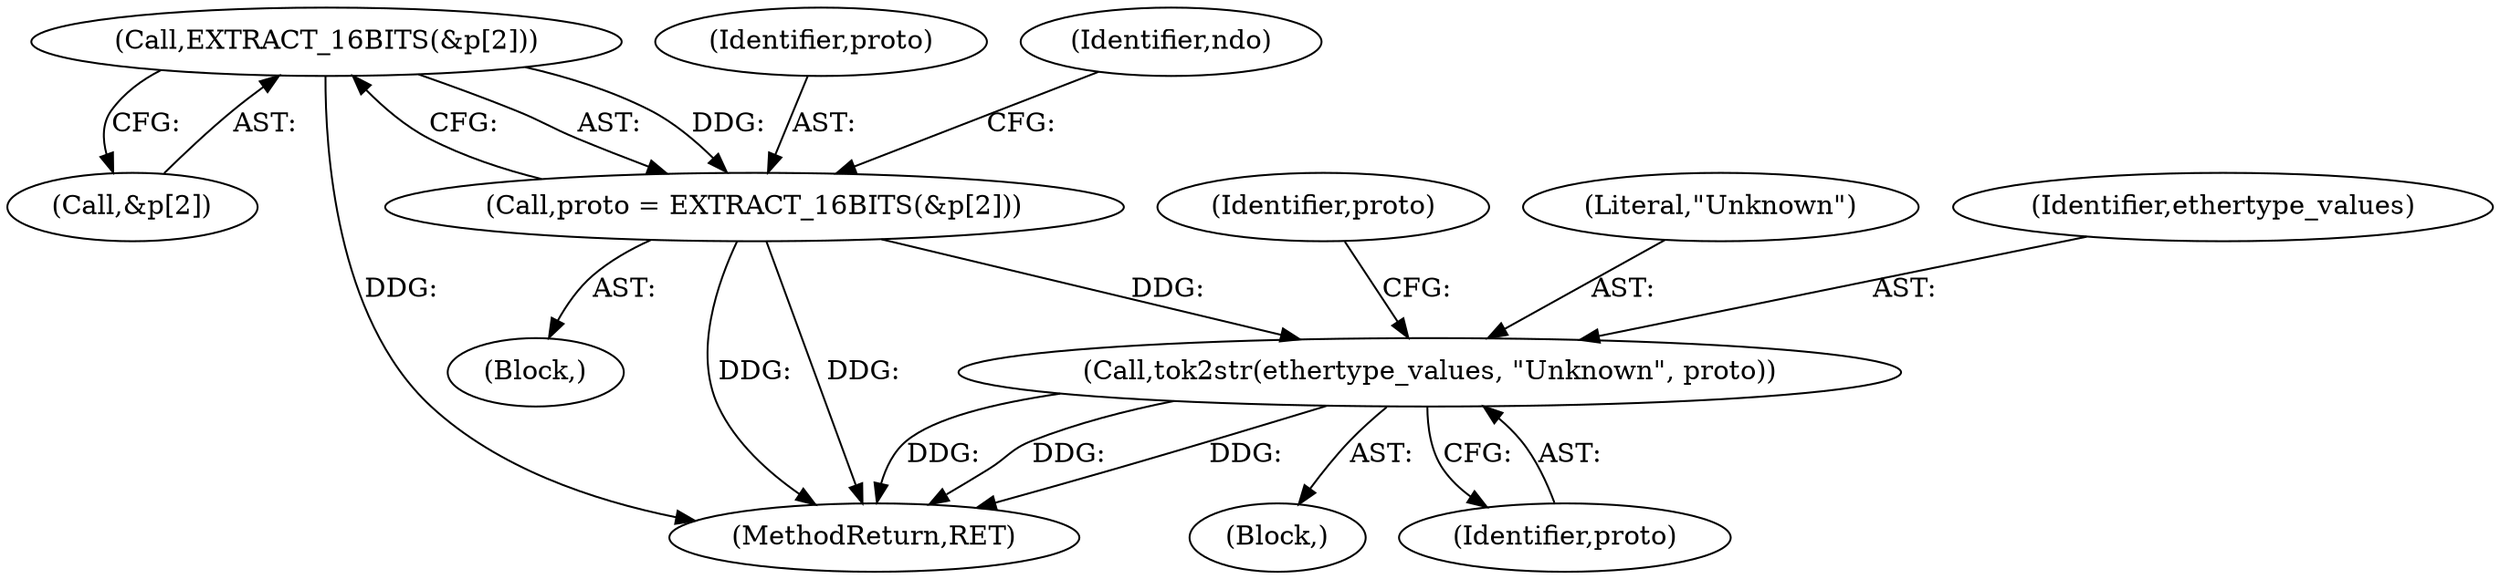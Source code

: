 digraph "0_tcpdump_a1eefe986065846b6c69dbc09afd9fa1a02c4a3d_0@array" {
"1000122" [label="(Call,EXTRACT_16BITS(&p[2]))"];
"1000120" [label="(Call,proto = EXTRACT_16BITS(&p[2]))"];
"1000145" [label="(Call,tok2str(ethertype_values, \"Unknown\", proto))"];
"1000150" [label="(Identifier,proto)"];
"1000120" [label="(Call,proto = EXTRACT_16BITS(&p[2]))"];
"1000144" [label="(Block,)"];
"1000145" [label="(Call,tok2str(ethertype_values, \"Unknown\", proto))"];
"1000121" [label="(Identifier,proto)"];
"1000147" [label="(Literal,\"Unknown\")"];
"1000146" [label="(Identifier,ethertype_values)"];
"1000148" [label="(Identifier,proto)"];
"1000105" [label="(Block,)"];
"1000129" [label="(Identifier,ndo)"];
"1000123" [label="(Call,&p[2])"];
"1000272" [label="(MethodReturn,RET)"];
"1000122" [label="(Call,EXTRACT_16BITS(&p[2]))"];
"1000122" -> "1000120"  [label="AST: "];
"1000122" -> "1000123"  [label="CFG: "];
"1000123" -> "1000122"  [label="AST: "];
"1000120" -> "1000122"  [label="CFG: "];
"1000122" -> "1000272"  [label="DDG: "];
"1000122" -> "1000120"  [label="DDG: "];
"1000120" -> "1000105"  [label="AST: "];
"1000121" -> "1000120"  [label="AST: "];
"1000129" -> "1000120"  [label="CFG: "];
"1000120" -> "1000272"  [label="DDG: "];
"1000120" -> "1000272"  [label="DDG: "];
"1000120" -> "1000145"  [label="DDG: "];
"1000145" -> "1000144"  [label="AST: "];
"1000145" -> "1000148"  [label="CFG: "];
"1000146" -> "1000145"  [label="AST: "];
"1000147" -> "1000145"  [label="AST: "];
"1000148" -> "1000145"  [label="AST: "];
"1000150" -> "1000145"  [label="CFG: "];
"1000145" -> "1000272"  [label="DDG: "];
"1000145" -> "1000272"  [label="DDG: "];
"1000145" -> "1000272"  [label="DDG: "];
}
